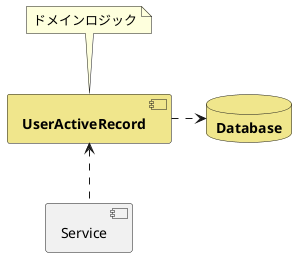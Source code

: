 @startuml

[Service] as MapperService
' ...
[**UserActiveRecord**] as MapperComponent #Khaki
database "**Database**" as MapperDatabase #Khaki {
}

MapperService .up.> MapperComponent
' ...
MapperComponent .right.> MapperDatabase

note top of MapperComponent: ドメインロジック

@enduml
